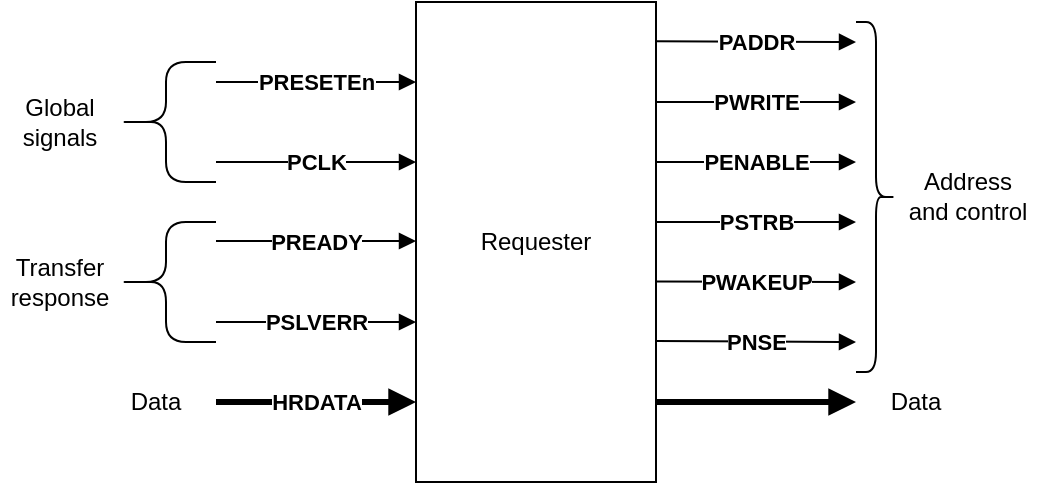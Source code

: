 <mxfile version="22.1.22" type="embed">
  <diagram id="1lEO7K_Hc_isHN2uA8zg" name="Page-1">
    <mxGraphModel dx="697" dy="486" grid="1" gridSize="10" guides="1" tooltips="1" connect="1" arrows="1" fold="1" page="1" pageScale="1" pageWidth="850" pageHeight="1100" math="0" shadow="0">
      <root>
        <mxCell id="0" />
        <mxCell id="1" parent="0" />
        <mxCell id="3" value="Requester" style="rounded=0;whiteSpace=wrap;html=1;" vertex="1" parent="1">
          <mxGeometry x="360" y="280" width="120" height="240" as="geometry" />
        </mxCell>
        <mxCell id="6" value="" style="endArrow=block;html=1;rounded=0;endFill=1;" edge="1" parent="1">
          <mxGeometry width="50" height="50" relative="1" as="geometry">
            <mxPoint x="260" y="320" as="sourcePoint" />
            <mxPoint x="360" y="320" as="targetPoint" />
          </mxGeometry>
        </mxCell>
        <mxCell id="16" value="&lt;p style=&quot;line-height: 120%;&quot;&gt;&lt;br&gt;&lt;/p&gt;&lt;p style=&quot;line-height: 120%;&quot;&gt;&lt;br&gt;&lt;/p&gt;" style="edgeLabel;html=1;align=center;verticalAlign=middle;resizable=0;points=[];" vertex="1" connectable="0" parent="6">
          <mxGeometry x="0.007" y="2" relative="1" as="geometry">
            <mxPoint as="offset" />
          </mxGeometry>
        </mxCell>
        <mxCell id="22" value="&lt;b&gt;PRESETEn&lt;/b&gt;" style="edgeLabel;html=1;align=center;verticalAlign=middle;resizable=0;points=[];" vertex="1" connectable="0" parent="6">
          <mxGeometry relative="1" as="geometry">
            <mxPoint as="offset" />
          </mxGeometry>
        </mxCell>
        <mxCell id="7" value="" style="endArrow=block;html=1;rounded=0;endFill=1;" edge="1" parent="1">
          <mxGeometry width="50" height="50" relative="1" as="geometry">
            <mxPoint x="260" y="360" as="sourcePoint" />
            <mxPoint x="360" y="360" as="targetPoint" />
          </mxGeometry>
        </mxCell>
        <mxCell id="19" value="&lt;b&gt;PCLK&lt;/b&gt;" style="edgeLabel;html=1;align=center;verticalAlign=middle;resizable=0;points=[];" vertex="1" connectable="0" parent="7">
          <mxGeometry relative="1" as="geometry">
            <mxPoint as="offset" />
          </mxGeometry>
        </mxCell>
        <mxCell id="9" value="" style="endArrow=block;html=1;rounded=0;endFill=1;" edge="1" parent="1">
          <mxGeometry width="50" height="50" relative="1" as="geometry">
            <mxPoint x="260" y="440" as="sourcePoint" />
            <mxPoint x="360" y="440" as="targetPoint" />
          </mxGeometry>
        </mxCell>
        <mxCell id="24" value="&lt;b&gt;PSLVERR&lt;/b&gt;" style="edgeLabel;html=1;align=center;verticalAlign=middle;resizable=0;points=[];" vertex="1" connectable="0" parent="9">
          <mxGeometry relative="1" as="geometry">
            <mxPoint as="offset" />
          </mxGeometry>
        </mxCell>
        <mxCell id="10" value="" style="endArrow=block;html=1;rounded=0;strokeWidth=3;endFill=1;" edge="1" parent="1">
          <mxGeometry width="50" height="50" relative="1" as="geometry">
            <mxPoint x="260" y="480" as="sourcePoint" />
            <mxPoint x="360" y="480" as="targetPoint" />
          </mxGeometry>
        </mxCell>
        <mxCell id="28" value="&lt;b&gt;HRDATA&lt;/b&gt;" style="edgeLabel;html=1;align=center;verticalAlign=middle;resizable=0;points=[];" vertex="1" connectable="0" parent="10">
          <mxGeometry relative="1" as="geometry">
            <mxPoint as="offset" />
          </mxGeometry>
        </mxCell>
        <mxCell id="12" value="" style="endArrow=block;html=1;rounded=0;endFill=1;" edge="1" parent="1">
          <mxGeometry width="50" height="50" relative="1" as="geometry">
            <mxPoint x="260" y="399.5" as="sourcePoint" />
            <mxPoint x="360" y="399.5" as="targetPoint" />
          </mxGeometry>
        </mxCell>
        <mxCell id="23" value="&lt;b&gt;PREADY&lt;/b&gt;" style="edgeLabel;html=1;align=center;verticalAlign=middle;resizable=0;points=[];" vertex="1" connectable="0" parent="12">
          <mxGeometry relative="1" as="geometry">
            <mxPoint as="offset" />
          </mxGeometry>
        </mxCell>
        <mxCell id="14" value="" style="shape=curlyBracket;whiteSpace=wrap;html=1;rounded=1;labelPosition=left;verticalLabelPosition=middle;align=right;verticalAlign=middle;size=0.5;" vertex="1" parent="1">
          <mxGeometry x="210" y="310" width="50" height="60" as="geometry" />
        </mxCell>
        <mxCell id="15" value="Global&lt;br&gt;signals" style="text;html=1;strokeColor=none;fillColor=none;align=center;verticalAlign=middle;whiteSpace=wrap;rounded=0;" vertex="1" parent="1">
          <mxGeometry x="152" y="325" width="60" height="30" as="geometry" />
        </mxCell>
        <mxCell id="25" value="" style="shape=curlyBracket;whiteSpace=wrap;html=1;rounded=1;labelPosition=left;verticalLabelPosition=middle;align=right;verticalAlign=middle;size=0.5;" vertex="1" parent="1">
          <mxGeometry x="210" y="390" width="50" height="60" as="geometry" />
        </mxCell>
        <mxCell id="26" value="Transfer&lt;br&gt;response" style="text;html=1;strokeColor=none;fillColor=none;align=center;verticalAlign=middle;whiteSpace=wrap;rounded=0;" vertex="1" parent="1">
          <mxGeometry x="152" y="405" width="60" height="30" as="geometry" />
        </mxCell>
        <mxCell id="27" value="Data" style="text;html=1;strokeColor=none;fillColor=none;align=center;verticalAlign=middle;whiteSpace=wrap;rounded=0;" vertex="1" parent="1">
          <mxGeometry x="200" y="465" width="60" height="30" as="geometry" />
        </mxCell>
        <mxCell id="29" value="" style="endArrow=block;html=1;rounded=0;exitX=1.035;exitY=0.082;exitDx=0;exitDy=0;exitPerimeter=0;endFill=1;" edge="1" parent="1">
          <mxGeometry width="50" height="50" relative="1" as="geometry">
            <mxPoint x="480.0" y="299.68" as="sourcePoint" />
            <mxPoint x="580" y="300" as="targetPoint" />
          </mxGeometry>
        </mxCell>
        <mxCell id="39" value="&lt;b&gt;PADDR&lt;/b&gt;" style="edgeLabel;html=1;align=center;verticalAlign=middle;resizable=0;points=[];" vertex="1" connectable="0" parent="29">
          <mxGeometry relative="1" as="geometry">
            <mxPoint as="offset" />
          </mxGeometry>
        </mxCell>
        <mxCell id="30" value="" style="endArrow=block;html=1;rounded=0;exitX=1.035;exitY=0.082;exitDx=0;exitDy=0;exitPerimeter=0;endFill=1;" edge="1" parent="1">
          <mxGeometry width="50" height="50" relative="1" as="geometry">
            <mxPoint x="480.0" y="330.0" as="sourcePoint" />
            <mxPoint x="580" y="330" as="targetPoint" />
          </mxGeometry>
        </mxCell>
        <mxCell id="40" value="&lt;b&gt;PWRITE&lt;/b&gt;" style="edgeLabel;html=1;align=center;verticalAlign=middle;resizable=0;points=[];" vertex="1" connectable="0" parent="30">
          <mxGeometry relative="1" as="geometry">
            <mxPoint as="offset" />
          </mxGeometry>
        </mxCell>
        <mxCell id="31" value="" style="endArrow=block;html=1;rounded=0;exitX=1.035;exitY=0.082;exitDx=0;exitDy=0;exitPerimeter=0;endFill=1;" edge="1" parent="1">
          <mxGeometry width="50" height="50" relative="1" as="geometry">
            <mxPoint x="480.0" y="449.52" as="sourcePoint" />
            <mxPoint x="580" y="450" as="targetPoint" />
          </mxGeometry>
        </mxCell>
        <mxCell id="44" value="&lt;b&gt;PNSE&lt;/b&gt;" style="edgeLabel;html=1;align=center;verticalAlign=middle;resizable=0;points=[];" vertex="1" connectable="0" parent="31">
          <mxGeometry relative="1" as="geometry">
            <mxPoint as="offset" />
          </mxGeometry>
        </mxCell>
        <mxCell id="32" value="" style="endArrow=block;html=1;rounded=0;exitX=1.035;exitY=0.082;exitDx=0;exitDy=0;exitPerimeter=0;endFill=1;" edge="1" parent="1">
          <mxGeometry width="50" height="50" relative="1" as="geometry">
            <mxPoint x="480.0" y="360.0" as="sourcePoint" />
            <mxPoint x="580" y="360" as="targetPoint" />
          </mxGeometry>
        </mxCell>
        <mxCell id="41" value="&lt;b&gt;PENABLE&lt;/b&gt;" style="edgeLabel;html=1;align=center;verticalAlign=middle;resizable=0;points=[];" vertex="1" connectable="0" parent="32">
          <mxGeometry relative="1" as="geometry">
            <mxPoint as="offset" />
          </mxGeometry>
        </mxCell>
        <mxCell id="33" value="" style="endArrow=block;html=1;rounded=0;exitX=1.035;exitY=0.082;exitDx=0;exitDy=0;exitPerimeter=0;endFill=1;" edge="1" parent="1">
          <mxGeometry width="50" height="50" relative="1" as="geometry">
            <mxPoint x="480" y="390.0" as="sourcePoint" />
            <mxPoint x="580" y="390" as="targetPoint" />
          </mxGeometry>
        </mxCell>
        <mxCell id="42" value="&lt;b&gt;PSTRB&lt;/b&gt;" style="edgeLabel;html=1;align=center;verticalAlign=middle;resizable=0;points=[];" vertex="1" connectable="0" parent="33">
          <mxGeometry relative="1" as="geometry">
            <mxPoint as="offset" />
          </mxGeometry>
        </mxCell>
        <mxCell id="34" value="" style="endArrow=block;html=1;rounded=0;exitX=1.035;exitY=0.082;exitDx=0;exitDy=0;exitPerimeter=0;endFill=1;" edge="1" parent="1">
          <mxGeometry width="50" height="50" relative="1" as="geometry">
            <mxPoint x="480" y="419.76" as="sourcePoint" />
            <mxPoint x="580" y="420" as="targetPoint" />
          </mxGeometry>
        </mxCell>
        <mxCell id="43" value="&lt;b&gt;PWAKEUP&lt;/b&gt;" style="edgeLabel;html=1;align=center;verticalAlign=middle;resizable=0;points=[];" vertex="1" connectable="0" parent="34">
          <mxGeometry relative="1" as="geometry">
            <mxPoint as="offset" />
          </mxGeometry>
        </mxCell>
        <mxCell id="35" value="" style="endArrow=block;html=1;rounded=0;exitX=1.035;exitY=0.082;exitDx=0;exitDy=0;exitPerimeter=0;endFill=1;strokeWidth=3;" edge="1" parent="1">
          <mxGeometry width="50" height="50" relative="1" as="geometry">
            <mxPoint x="480" y="480.0" as="sourcePoint" />
            <mxPoint x="580" y="480" as="targetPoint" />
          </mxGeometry>
        </mxCell>
        <mxCell id="36" value="" style="shape=curlyBracket;whiteSpace=wrap;html=1;rounded=1;flipH=1;labelPosition=right;verticalLabelPosition=middle;align=left;verticalAlign=middle;" vertex="1" parent="1">
          <mxGeometry x="580" y="290" width="20" height="175" as="geometry" />
        </mxCell>
        <mxCell id="37" value="Address &lt;br&gt;and control" style="text;html=1;strokeColor=none;fillColor=none;align=center;verticalAlign=middle;whiteSpace=wrap;rounded=0;" vertex="1" parent="1">
          <mxGeometry x="601" y="362" width="70" height="30" as="geometry" />
        </mxCell>
        <mxCell id="38" value="Data" style="text;html=1;strokeColor=none;fillColor=none;align=center;verticalAlign=middle;whiteSpace=wrap;rounded=0;" vertex="1" parent="1">
          <mxGeometry x="580" y="465" width="60" height="30" as="geometry" />
        </mxCell>
      </root>
    </mxGraphModel>
  </diagram>
</mxfile>
